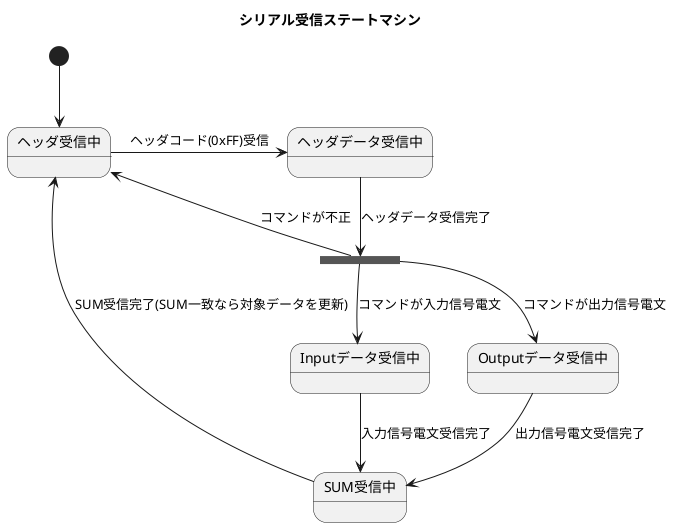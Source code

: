 @startuml

title シリアル受信ステートマシン

[*] --> ヘッダ受信中
ヘッダ受信中 -> ヘッダデータ受信中 : ヘッダコード(0xFF)受信

ヘッダデータ受信中 --> ==FORK== : ヘッダデータ受信完了

==FORK== --> Inputデータ受信中 : コマンドが入力信号電文
==FORK== --> Outputデータ受信中 : コマンドが出力信号電文
==FORK== --> ヘッダ受信中 : コマンドが不正

Inputデータ受信中 --> SUM受信中 : 入力信号電文受信完了
Outputデータ受信中 --> SUM受信中 : 出力信号電文受信完了

SUM受信中 --> ヘッダ受信中 : SUM受信完了(SUM一致なら対象データを更新)


@enduml